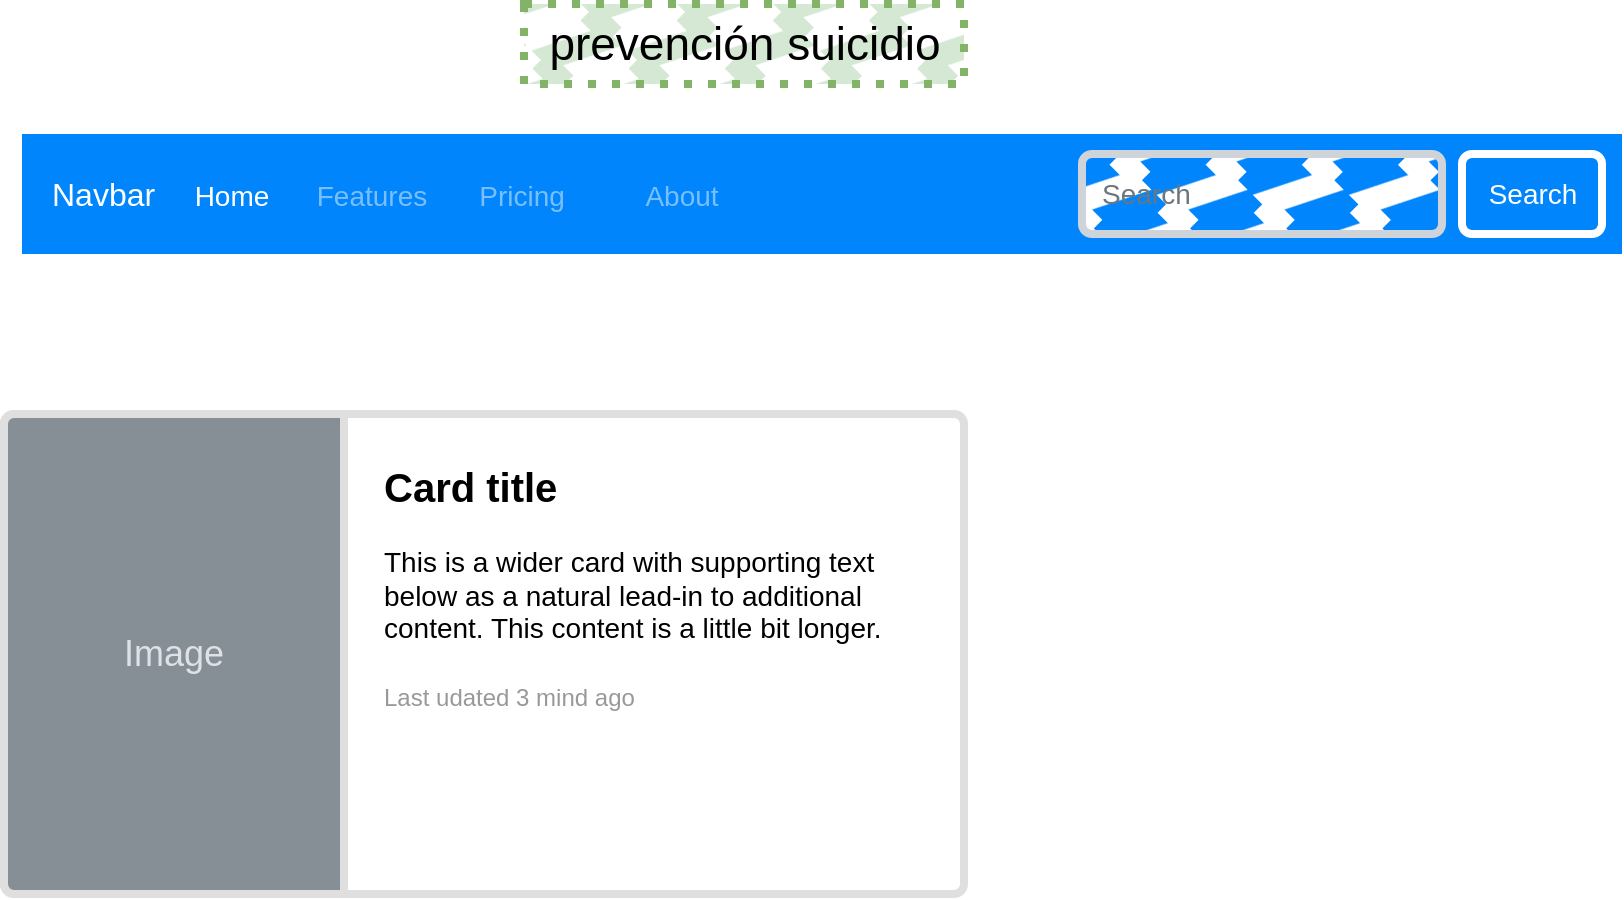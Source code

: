 <mxfile version="20.5.1" type="github"><diagram id="9muTLnzjtEInMLi4u02h" name="Página-1"><mxGraphModel dx="1422" dy="755" grid="1" gridSize="10" guides="1" tooltips="1" connect="1" arrows="1" fold="1" page="1" pageScale="1" pageWidth="827" pageHeight="1169" math="0" shadow="0"><root><object label="" id="0"><mxCell/></object><mxCell id="1" parent="0"/><mxCell id="3A9z4FMdMC-ZhNyHnope-1" value="prevención suicidio " style="text;html=1;align=center;verticalAlign=middle;resizable=0;points=[];autosize=1;strokeColor=#82b366;fillColor=#d5e8d4;strokeWidth=4;perimeterSpacing=5;fillStyle=zigzag-line;dashed=1;dashPattern=1 2;fontSize=23;" vertex="1" parent="1"><mxGeometry x="265" y="125" width="220" height="40" as="geometry"/></mxCell><mxCell id="3A9z4FMdMC-ZhNyHnope-6" value="Navbar" style="html=1;shadow=0;dashed=0;fillColor=#0085FC;strokeColor=none;fontSize=16;fontColor=#ffffff;align=left;spacing=15;dashPattern=1 2;fillStyle=auto;strokeWidth=4;" vertex="1" parent="1"><mxGeometry x="14" y="190" width="800" height="60" as="geometry"/></mxCell><mxCell id="3A9z4FMdMC-ZhNyHnope-7" value="Home" style="fillColor=none;strokeColor=none;fontSize=14;fontColor=#ffffff;align=center;dashed=1;dashPattern=1 2;fillStyle=zigzag-line;strokeWidth=4;" vertex="1" parent="3A9z4FMdMC-ZhNyHnope-6"><mxGeometry width="70" height="40" relative="1" as="geometry"><mxPoint x="70" y="10" as="offset"/></mxGeometry></mxCell><mxCell id="3A9z4FMdMC-ZhNyHnope-8" value="Features" style="fillColor=none;strokeColor=none;fontSize=14;fontColor=#79BFFD;align=center;dashed=1;dashPattern=1 2;fillStyle=zigzag-line;strokeWidth=4;" vertex="1" parent="3A9z4FMdMC-ZhNyHnope-6"><mxGeometry width="70" height="40" relative="1" as="geometry"><mxPoint x="140" y="10" as="offset"/></mxGeometry></mxCell><mxCell id="3A9z4FMdMC-ZhNyHnope-9" value="Pricing" style="fillColor=none;strokeColor=none;fontSize=14;fontColor=#79BFFD;align=center;spacingRight=0;dashed=1;dashPattern=1 2;fillStyle=zigzag-line;strokeWidth=4;" vertex="1" parent="3A9z4FMdMC-ZhNyHnope-6"><mxGeometry width="80" height="40" relative="1" as="geometry"><mxPoint x="210" y="10" as="offset"/></mxGeometry></mxCell><mxCell id="3A9z4FMdMC-ZhNyHnope-10" value="About" style="fillColor=none;strokeColor=none;fontSize=14;fontColor=#79BFFD;align=center;dashed=1;dashPattern=1 2;fillStyle=zigzag-line;strokeWidth=4;" vertex="1" parent="3A9z4FMdMC-ZhNyHnope-6"><mxGeometry width="80" height="40" relative="1" as="geometry"><mxPoint x="290" y="10" as="offset"/></mxGeometry></mxCell><mxCell id="3A9z4FMdMC-ZhNyHnope-11" value="Search" style="html=1;shadow=0;dashed=0;shape=mxgraph.bootstrap.rrect;rSize=5;fontSize=14;fontColor=#ffffff;strokeColor=#ffffff;fillColor=none;dashPattern=1 2;fillStyle=zigzag-line;strokeWidth=4;" vertex="1" parent="3A9z4FMdMC-ZhNyHnope-6"><mxGeometry x="1" width="70" height="40" relative="1" as="geometry"><mxPoint x="-80" y="10" as="offset"/></mxGeometry></mxCell><mxCell id="3A9z4FMdMC-ZhNyHnope-12" value="Search" style="html=1;shadow=0;dashed=0;shape=mxgraph.bootstrap.rrect;rSize=5;fontSize=14;fontColor=#6C767D;strokeColor=#CED4DA;fillColor=#ffffff;align=left;spacing=10;dashPattern=1 2;fillStyle=zigzag-line;strokeWidth=4;" vertex="1" parent="3A9z4FMdMC-ZhNyHnope-6"><mxGeometry x="1" width="180" height="40" relative="1" as="geometry"><mxPoint x="-270" y="10" as="offset"/></mxGeometry></mxCell><mxCell id="3A9z4FMdMC-ZhNyHnope-31" value="&lt;b&gt;&lt;font style=&quot;font-size: 20px&quot;&gt;Card title&lt;/font&gt;&lt;/b&gt;&lt;br&gt;&lt;br&gt;This is a wider card with supporting text below as a natural lead-in to additional content. This content is a little bit longer.&lt;br&gt;&lt;br&gt;&lt;font style=&quot;font-size: 12px&quot; color=&quot;#999999&quot;&gt;Last udated 3 mind ago&lt;/font&gt;" style="html=1;shadow=0;dashed=0;shape=mxgraph.bootstrap.rrect;rSize=5;strokeColor=#DFDFDF;html=1;whiteSpace=wrap;fillColor=#ffffff;fontColor=#000000;verticalAlign=top;align=left;spacing=20;fontSize=14;spacingLeft=170;dashPattern=1 2;fillStyle=auto;strokeWidth=4;" vertex="1" parent="1"><mxGeometry x="5" y="330" width="480" height="240" as="geometry"/></mxCell><mxCell id="3A9z4FMdMC-ZhNyHnope-32" value="Image" style="html=1;shadow=0;dashed=0;shape=mxgraph.bootstrap.leftButton;rSize=5;perimeter=none;whiteSpace=wrap;fillColor=#868E96;strokeColor=#DFDFDF;fontColor=#DEE2E6;resizeWidth=1;fontSize=18;dashPattern=1 2;fillStyle=auto;strokeWidth=4;" vertex="1" parent="3A9z4FMdMC-ZhNyHnope-31"><mxGeometry width="170" height="240" relative="1" as="geometry"/></mxCell></root></mxGraphModel></diagram></mxfile>